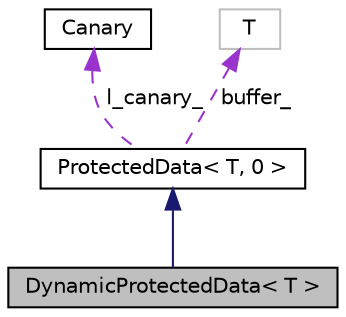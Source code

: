 digraph "DynamicProtectedData&lt; T &gt;"
{
 // LATEX_PDF_SIZE
  edge [fontname="Helvetica",fontsize="10",labelfontname="Helvetica",labelfontsize="10"];
  node [fontname="Helvetica",fontsize="10",shape=record];
  Node1 [label="DynamicProtectedData\< T \>",height=0.2,width=0.4,color="black", fillcolor="grey75", style="filled", fontcolor="black",tooltip=" "];
  Node2 -> Node1 [dir="back",color="midnightblue",fontsize="10",style="solid",fontname="Helvetica"];
  Node2 [label="ProtectedData\< T, 0 \>",height=0.2,width=0.4,color="black", fillcolor="white", style="filled",URL="$structProtectedData.html",tooltip=" "];
  Node3 -> Node2 [dir="back",color="darkorchid3",fontsize="10",style="dashed",label=" l_canary_" ,fontname="Helvetica"];
  Node3 [label="Canary",height=0.2,width=0.4,color="black", fillcolor="white", style="filled",URL="$classCanary.html",tooltip="Signal if storing value is changed."];
  Node4 -> Node2 [dir="back",color="darkorchid3",fontsize="10",style="dashed",label=" buffer_" ,fontname="Helvetica"];
  Node4 [label="T",height=0.2,width=0.4,color="grey75", fillcolor="white", style="filled",tooltip=" "];
}

